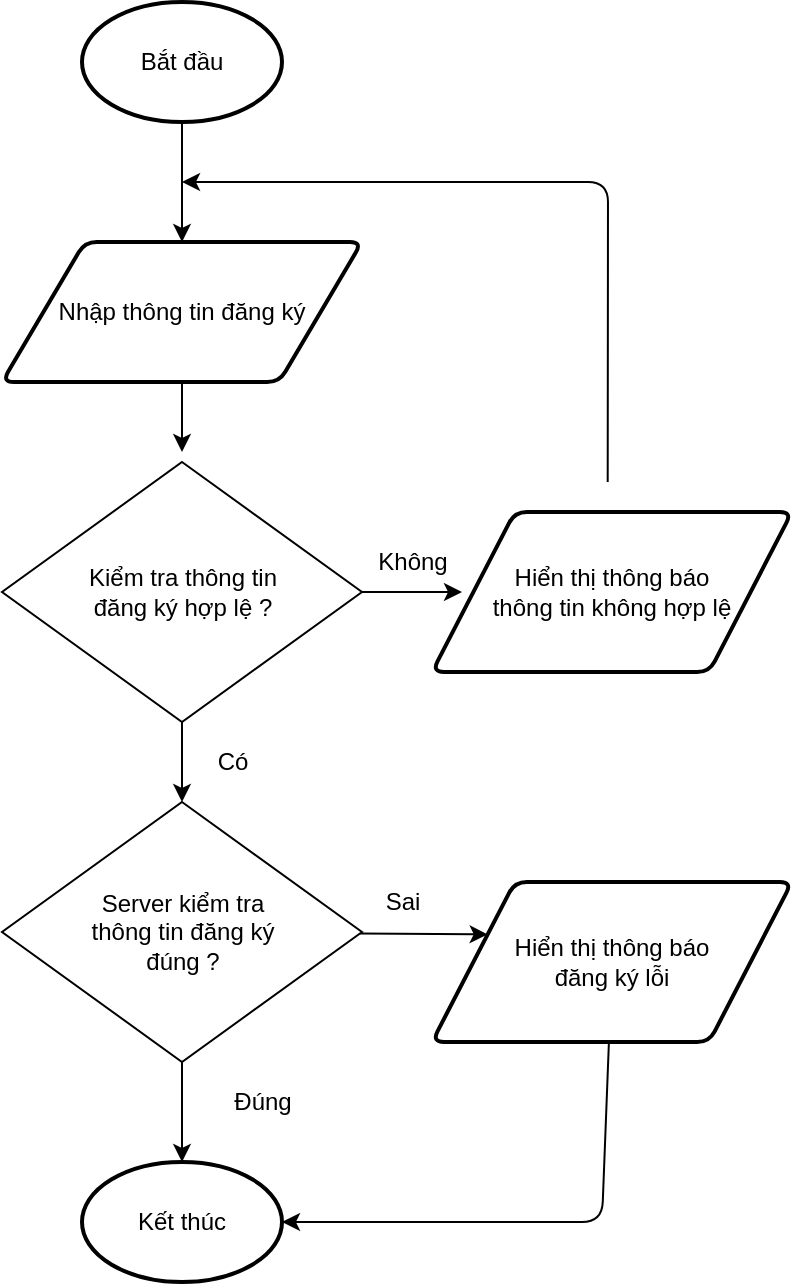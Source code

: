 <mxfile>
    <diagram id="dWKasNhmLTZBFLHTwVv3" name="Page-1">
        <mxGraphModel dx="1057" dy="662" grid="1" gridSize="10" guides="1" tooltips="1" connect="1" arrows="1" fold="1" page="1" pageScale="1" pageWidth="850" pageHeight="1100" math="0" shadow="0">
            <root>
                <mxCell id="0"/>
                <mxCell id="1" parent="0"/>
                <mxCell id="11" style="edgeStyle=none;html=1;entryX=0.5;entryY=0;entryDx=0;entryDy=0;" parent="1" source="4" target="6" edge="1">
                    <mxGeometry relative="1" as="geometry"/>
                </mxCell>
                <mxCell id="4" value="Bắt đầu" style="strokeWidth=2;html=1;shape=mxgraph.flowchart.start_1;whiteSpace=wrap;" parent="1" vertex="1">
                    <mxGeometry x="250" y="30" width="100" height="60" as="geometry"/>
                </mxCell>
                <mxCell id="13" style="edgeStyle=none;html=1;entryX=0.5;entryY=0;entryDx=0;entryDy=0;" parent="1" source="6" edge="1">
                    <mxGeometry relative="1" as="geometry">
                        <mxPoint x="300" y="255" as="targetPoint"/>
                    </mxGeometry>
                </mxCell>
                <mxCell id="6" value="Nhập thông tin đăng ký" style="shape=parallelogram;html=1;strokeWidth=2;perimeter=parallelogramPerimeter;whiteSpace=wrap;rounded=1;arcSize=12;size=0.23;" parent="1" vertex="1">
                    <mxGeometry x="210" y="150" width="180" height="70" as="geometry"/>
                </mxCell>
                <mxCell id="12" style="edgeStyle=none;html=1;exitX=0.5;exitY=0;exitDx=0;exitDy=0;" parent="1" edge="1">
                    <mxGeometry relative="1" as="geometry">
                        <mxPoint x="300" y="120" as="targetPoint"/>
                        <Array as="points">
                            <mxPoint x="513" y="120"/>
                        </Array>
                        <mxPoint x="512.855" y="270" as="sourcePoint"/>
                    </mxGeometry>
                </mxCell>
                <mxCell id="22" value="Kết thúc" style="strokeWidth=2;html=1;shape=mxgraph.flowchart.start_1;whiteSpace=wrap;" vertex="1" parent="1">
                    <mxGeometry x="250" y="610" width="100" height="60" as="geometry"/>
                </mxCell>
                <mxCell id="23" style="edgeStyle=none;html=1;entryX=0;entryY=0.5;entryDx=0;entryDy=0;entryPerimeter=0;" edge="1" parent="1" source="25">
                    <mxGeometry relative="1" as="geometry">
                        <mxPoint x="440" y="325" as="targetPoint"/>
                    </mxGeometry>
                </mxCell>
                <mxCell id="24" style="edgeStyle=none;html=1;entryX=0.5;entryY=0;entryDx=0;entryDy=0;" edge="1" parent="1" source="25" target="31">
                    <mxGeometry relative="1" as="geometry">
                        <mxPoint x="300" y="450" as="targetPoint"/>
                    </mxGeometry>
                </mxCell>
                <mxCell id="25" value="Kiểm tra thông tin&lt;br&gt;đăng ký hợp lệ ?" style="shape=rhombus;html=1;dashed=0;whitespace=wrap;perimeter=rhombusPerimeter;" vertex="1" parent="1">
                    <mxGeometry x="210" y="260" width="180" height="130" as="geometry"/>
                </mxCell>
                <mxCell id="26" value="Không" style="text;html=1;align=center;verticalAlign=middle;resizable=0;points=[];autosize=1;strokeColor=none;" vertex="1" parent="1">
                    <mxGeometry x="390" y="300" width="50" height="20" as="geometry"/>
                </mxCell>
                <mxCell id="27" value="Có" style="text;html=1;align=center;verticalAlign=middle;resizable=0;points=[];autosize=1;strokeColor=none;" vertex="1" parent="1">
                    <mxGeometry x="310" y="400" width="30" height="20" as="geometry"/>
                </mxCell>
                <mxCell id="28" value="Hiển thị thông báo&lt;br&gt;thông tin không hợp lệ" style="shape=parallelogram;html=1;strokeWidth=2;perimeter=parallelogramPerimeter;whiteSpace=wrap;rounded=1;arcSize=12;size=0.23;" vertex="1" parent="1">
                    <mxGeometry x="425" y="285" width="180" height="80" as="geometry"/>
                </mxCell>
                <mxCell id="29" style="edgeStyle=none;html=1;exitX=0.5;exitY=1;exitDx=0;exitDy=0;entryX=0.5;entryY=0;entryDx=0;entryDy=0;" edge="1" parent="1" source="31">
                    <mxGeometry relative="1" as="geometry">
                        <mxPoint x="300.0" y="610.0" as="targetPoint"/>
                    </mxGeometry>
                </mxCell>
                <mxCell id="30" style="edgeStyle=none;html=1;entryX=0;entryY=0.25;entryDx=0;entryDy=0;" edge="1" parent="1" source="31" target="33">
                    <mxGeometry relative="1" as="geometry"/>
                </mxCell>
                <mxCell id="31" value="Server kiểm tra&lt;br&gt;thông tin đăng ký&lt;br&gt;đúng ?" style="shape=rhombus;html=1;dashed=0;whitespace=wrap;perimeter=rhombusPerimeter;" vertex="1" parent="1">
                    <mxGeometry x="210" y="430" width="180" height="130" as="geometry"/>
                </mxCell>
                <mxCell id="32" style="edgeStyle=none;html=1;entryX=1;entryY=0.5;entryDx=0;entryDy=0;entryPerimeter=0;" edge="1" parent="1" source="33" target="22">
                    <mxGeometry relative="1" as="geometry">
                        <Array as="points">
                            <mxPoint x="510" y="640"/>
                        </Array>
                    </mxGeometry>
                </mxCell>
                <mxCell id="33" value="Hiển thị thông báo&lt;br&gt;đăng ký lỗi" style="shape=parallelogram;html=1;strokeWidth=2;perimeter=parallelogramPerimeter;whiteSpace=wrap;rounded=1;arcSize=12;size=0.23;" vertex="1" parent="1">
                    <mxGeometry x="425" y="470" width="180" height="80" as="geometry"/>
                </mxCell>
                <mxCell id="34" value="Sai" style="text;html=1;align=center;verticalAlign=middle;resizable=0;points=[];autosize=1;strokeColor=none;" vertex="1" parent="1">
                    <mxGeometry x="395" y="470" width="30" height="20" as="geometry"/>
                </mxCell>
                <mxCell id="35" value="Đúng" style="text;html=1;align=center;verticalAlign=middle;resizable=0;points=[];autosize=1;strokeColor=none;" vertex="1" parent="1">
                    <mxGeometry x="320" y="570" width="40" height="20" as="geometry"/>
                </mxCell>
            </root>
        </mxGraphModel>
    </diagram>
</mxfile>